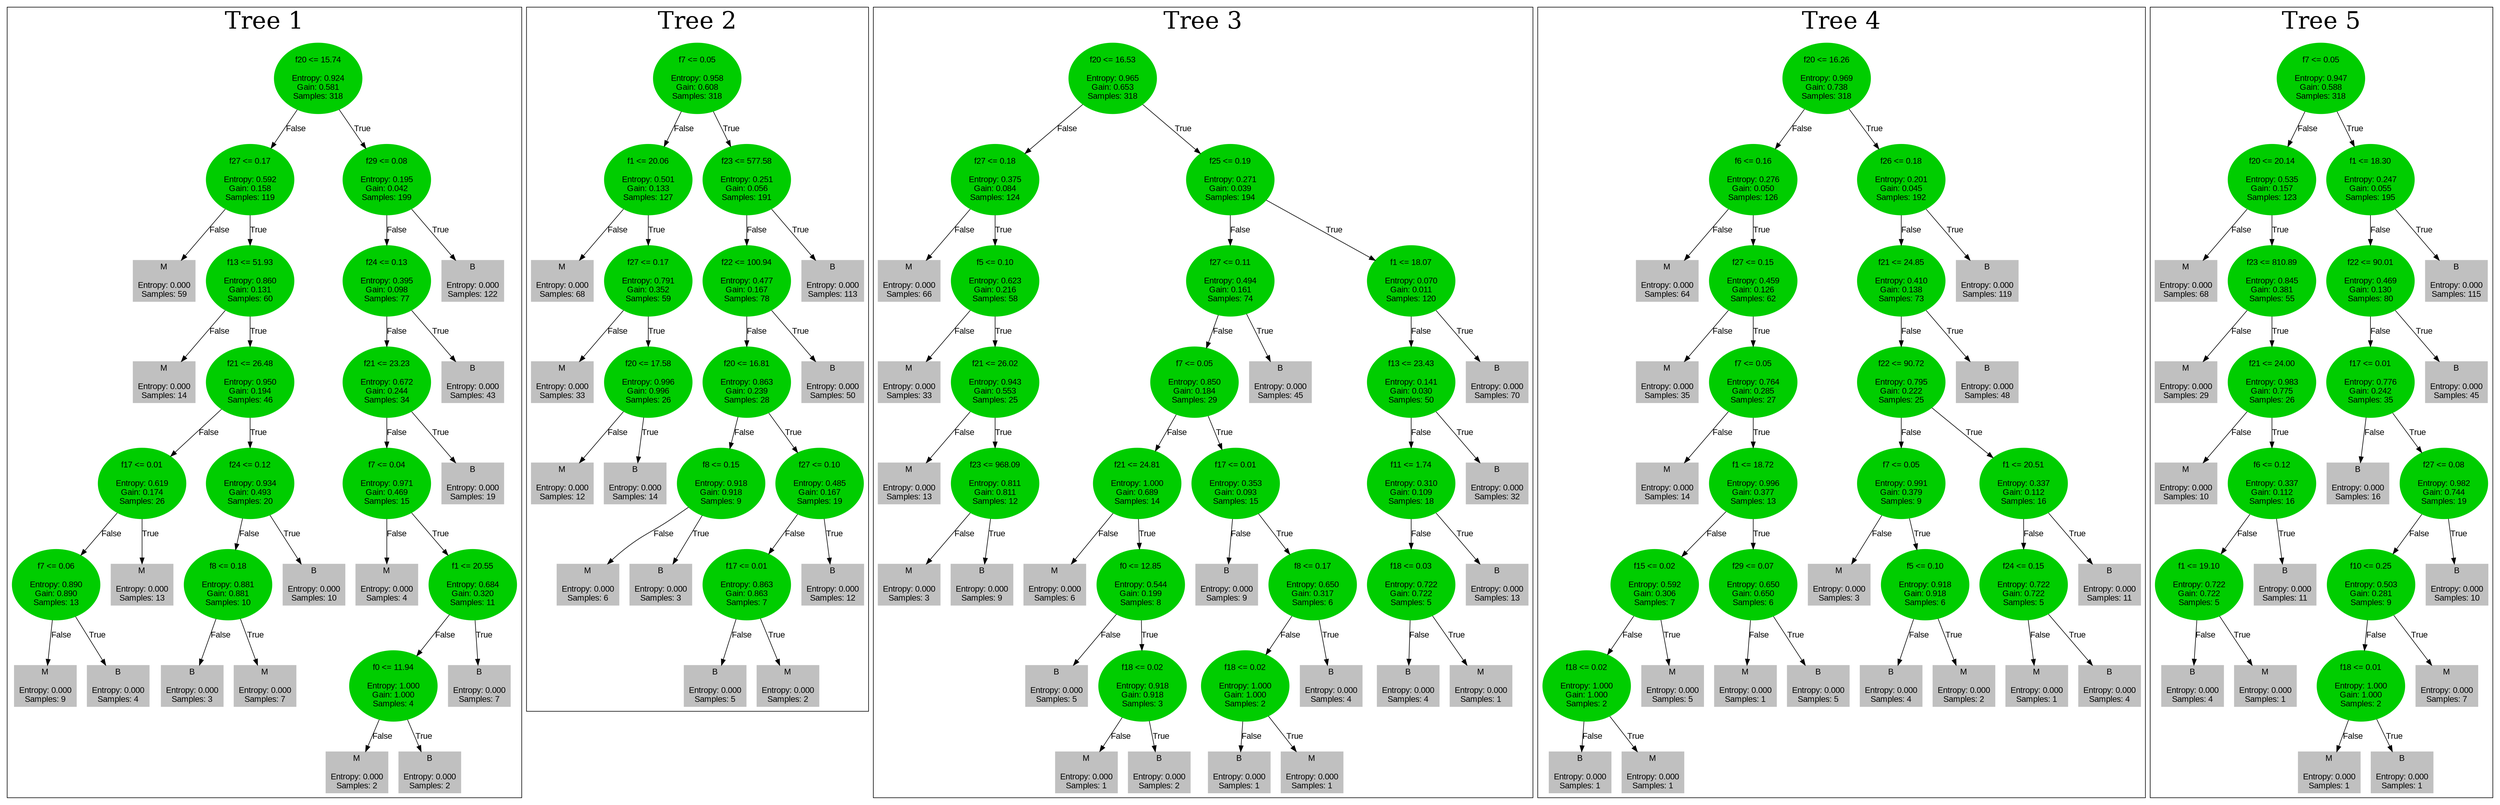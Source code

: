 digraph RandomForest {
	graph [fontsize=40]
	node [fontname=Arial style=filled]
	edge [fontname=Arial]
	subgraph cluster_1 {
		140199499656328 [label="f20 <= 15.74

Entropy: 0.924
Gain: 0.581
Samples: 318" color=green3 shape=ellipse]
		140199499656328 -> 140199625463848 [label=False]
		140199499656328 -> 140199499364168 [label=True]
		140199625463848 [label="f27 <= 0.17

Entropy: 0.592
Gain: 0.158
Samples: 119" color=green3 shape=ellipse]
		140199625463848 -> 140199499363888 [label=False]
		140199625463848 -> 140199499364056 [label=True]
		140199499364168 [label="f29 <= 0.08

Entropy: 0.195
Gain: 0.042
Samples: 199" color=green3 shape=ellipse]
		140199499364168 -> 140199499366016 [label=False]
		140199499364168 -> 140199499472792 [label=True]
		140199499363888 [label="M

Entropy: 0.000
Samples: 59" color=gray shape=box]
		140199499364056 [label="f13 <= 51.93

Entropy: 0.860
Gain: 0.131
Samples: 60" color=green3 shape=ellipse]
		140199499364056 -> 140199499365960 [label=False]
		140199499364056 -> 140199499366128 [label=True]
		140199499366016 [label="f24 <= 0.13

Entropy: 0.395
Gain: 0.098
Samples: 77" color=green3 shape=ellipse]
		140199499366016 -> 140199499472624 [label=False]
		140199499366016 -> 140199499470664 [label=True]
		140199499472792 [label="B

Entropy: 0.000
Samples: 122" color=gray shape=box]
		140199499365960 [label="M

Entropy: 0.000
Samples: 14" color=gray shape=box]
		140199499366128 [label="f21 <= 26.48

Entropy: 0.950
Gain: 0.194
Samples: 46" color=green3 shape=ellipse]
		140199499366128 -> 140199499470440 [label=False]
		140199499366128 -> 140199499472568 [label=True]
		140199499472624 [label="f21 <= 23.23

Entropy: 0.672
Gain: 0.244
Samples: 34" color=green3 shape=ellipse]
		140199499472624 -> 140199499470888 [label=False]
		140199499472624 -> 140199499045296 [label=True]
		140199499470664 [label="B

Entropy: 0.000
Samples: 43" color=gray shape=box]
		140199499470440 [label="f17 <= 0.01

Entropy: 0.619
Gain: 0.174
Samples: 26" color=green3 shape=ellipse]
		140199499470440 -> 140199499472288 [label=False]
		140199499470440 -> 140199499044344 [label=True]
		140199499472568 [label="f24 <= 0.12

Entropy: 0.934
Gain: 0.493
Samples: 20" color=green3 shape=ellipse]
		140199499472568 -> 140199499044400 [label=False]
		140199499472568 -> 140199499046192 [label=True]
		140199499470888 [label="f7 <= 0.04

Entropy: 0.971
Gain: 0.469
Samples: 15" color=green3 shape=ellipse]
		140199499470888 -> 140199499045576 [label=False]
		140199499470888 -> 140199499045408 [label=True]
		140199499045296 [label="B

Entropy: 0.000
Samples: 19" color=gray shape=box]
		140199499472288 [label="f7 <= 0.06

Entropy: 0.890
Gain: 0.890
Samples: 13" color=green3 shape=ellipse]
		140199499472288 -> 140199499044064 [label=False]
		140199499472288 -> 140199499044232 [label=True]
		140199499044344 [label="M

Entropy: 0.000
Samples: 13" color=gray shape=box]
		140199499044400 [label="f8 <= 0.18

Entropy: 0.881
Gain: 0.881
Samples: 10" color=green3 shape=ellipse]
		140199499044400 -> 140199499045912 [label=False]
		140199499044400 -> 140199499046080 [label=True]
		140199499046192 [label="B

Entropy: 0.000
Samples: 10" color=gray shape=box]
		140199499045576 [label="M

Entropy: 0.000
Samples: 4" color=gray shape=box]
		140199499045408 [label="f1 <= 20.55

Entropy: 0.684
Gain: 0.320
Samples: 11" color=green3 shape=ellipse]
		140199499045408 -> 140199499046528 [label=False]
		140199499045408 -> 140199499175584 [label=True]
		140199499044064 [label="M

Entropy: 0.000
Samples: 9" color=gray shape=box]
		140199499044232 [label="B

Entropy: 0.000
Samples: 4" color=gray shape=box]
		140199499045912 [label="B

Entropy: 0.000
Samples: 3" color=gray shape=box]
		140199499046080 [label="M

Entropy: 0.000
Samples: 7" color=gray shape=box]
		140199499046528 [label="f0 <= 11.94

Entropy: 1.000
Gain: 1.000
Samples: 4" color=green3 shape=ellipse]
		140199499046528 -> 140199499175304 [label=False]
		140199499046528 -> 140199499175472 [label=True]
		140199499175584 [label="B

Entropy: 0.000
Samples: 7" color=gray shape=box]
		140199499175304 [label="M

Entropy: 0.000
Samples: 2" color=gray shape=box]
		140199499175472 [label="B

Entropy: 0.000
Samples: 2" color=gray shape=box]
		label="Tree 1"
	}
	subgraph cluster_2 {
		140199499365120 [label="f7 <= 0.05

Entropy: 0.958
Gain: 0.608
Samples: 318" color=green3 shape=ellipse]
		140199499365120 -> 140199499365288 [label=False]
		140199499365120 -> 140199499364448 [label=True]
		140199499365288 [label="f1 <= 20.06

Entropy: 0.501
Gain: 0.133
Samples: 127" color=green3 shape=ellipse]
		140199499365288 -> 140199499365400 [label=False]
		140199499365288 -> 140199499363440 [label=True]
		140199499364448 [label="f23 <= 577.58

Entropy: 0.251
Gain: 0.056
Samples: 191" color=green3 shape=ellipse]
		140199499364448 -> 140199499472456 [label=False]
		140199499364448 -> 140199499471952 [label=True]
		140199499365400 [label="M

Entropy: 0.000
Samples: 68" color=gray shape=box]
		140199499363440 [label="f27 <= 0.17

Entropy: 0.791
Gain: 0.352
Samples: 59" color=green3 shape=ellipse]
		140199499363440 -> 140199499471728 [label=False]
		140199499363440 -> 140199499471896 [label=True]
		140199499472456 [label="f22 <= 100.94

Entropy: 0.477
Gain: 0.167
Samples: 78" color=green3 shape=ellipse]
		140199499472456 -> 140199499470608 [label=False]
		140199499472456 -> 140199499043056 [label=True]
		140199499471952 [label="B

Entropy: 0.000
Samples: 113" color=gray shape=box]
		140199499471728 [label="M

Entropy: 0.000
Samples: 33" color=gray shape=box]
		140199499471896 [label="f20 <= 17.58

Entropy: 0.996
Gain: 0.996
Samples: 26" color=green3 shape=ellipse]
		140199499471896 -> 140199499046136 [label=False]
		140199499471896 -> 140199499044008 [label=True]
		140199499470608 [label="f20 <= 16.81

Entropy: 0.863
Gain: 0.239
Samples: 28" color=green3 shape=ellipse]
		140199499470608 -> 140199499045184 [label=False]
		140199499470608 -> 140199499174128 [label=True]
		140199499043056 [label="B

Entropy: 0.000
Samples: 50" color=gray shape=box]
		140199499046136 [label="M

Entropy: 0.000
Samples: 12" color=gray shape=box]
		140199499044008 [label="B

Entropy: 0.000
Samples: 14" color=gray shape=box]
		140199499045184 [label="f8 <= 0.15

Entropy: 0.918
Gain: 0.918
Samples: 9" color=green3 shape=ellipse]
		140199499045184 -> 140199499174912 [label=False]
		140199499045184 -> 140199499174520 [label=True]
		140199499174128 [label="f27 <= 0.10

Entropy: 0.485
Gain: 0.167
Samples: 19" color=green3 shape=ellipse]
		140199499174128 -> 140199499176480 [label=False]
		140199499174128 -> 140199499231864 [label=True]
		140199499174912 [label="M

Entropy: 0.000
Samples: 6" color=gray shape=box]
		140199499174520 [label="B

Entropy: 0.000
Samples: 3" color=gray shape=box]
		140199499176480 [label="f17 <= 0.01

Entropy: 0.863
Gain: 0.863
Samples: 7" color=green3 shape=ellipse]
		140199499176480 -> 140199499231304 [label=False]
		140199499176480 -> 140199499231416 [label=True]
		140199499231864 [label="B

Entropy: 0.000
Samples: 12" color=gray shape=box]
		140199499231304 [label="B

Entropy: 0.000
Samples: 5" color=gray shape=box]
		140199499231416 [label="M

Entropy: 0.000
Samples: 2" color=gray shape=box]
		label="Tree 2"
	}
	subgraph cluster_3 {
		140199499363664 [label="f20 <= 16.53

Entropy: 0.965
Gain: 0.653
Samples: 318" color=green3 shape=ellipse]
		140199499363664 -> 140199499365680 [label=False]
		140199499363664 -> 140199499470832 [label=True]
		140199499365680 [label="f27 <= 0.18

Entropy: 0.375
Gain: 0.084
Samples: 124" color=green3 shape=ellipse]
		140199499365680 -> 140199499472064 [label=False]
		140199499365680 -> 140199499469432 [label=True]
		140199499470832 [label="f25 <= 0.19

Entropy: 0.271
Gain: 0.039
Samples: 194" color=green3 shape=ellipse]
		140199499470832 -> 140199499046304 [label=False]
		140199499470832 -> 140199499043784 [label=True]
		140199499472064 [label="M

Entropy: 0.000
Samples: 66" color=gray shape=box]
		140199499469432 [label="f5 <= 0.10

Entropy: 0.623
Gain: 0.216
Samples: 58" color=green3 shape=ellipse]
		140199499469432 -> 140199499046248 [label=False]
		140199499469432 -> 140199499046360 [label=True]
		140199499046304 [label="f27 <= 0.11

Entropy: 0.494
Gain: 0.161
Samples: 74" color=green3 shape=ellipse]
		140199499046304 -> 140199499045856 [label=False]
		140199499046304 -> 140199499175136 [label=True]
		140199499043784 [label="f1 <= 18.07

Entropy: 0.070
Gain: 0.011
Samples: 120" color=green3 shape=ellipse]
		140199499043784 -> 140199499176648 [label=False]
		140199499043784 -> 140199499177432 [label=True]
		140199499046248 [label="M

Entropy: 0.000
Samples: 33" color=gray shape=box]
		140199499046360 [label="f21 <= 26.02

Entropy: 0.943
Gain: 0.553
Samples: 25" color=green3 shape=ellipse]
		140199499046360 -> 140199499043392 [label=False]
		140199499046360 -> 140199499046864 [label=True]
		140199499045856 [label="f7 <= 0.05

Entropy: 0.850
Gain: 0.184
Samples: 29" color=green3 shape=ellipse]
		140199499045856 -> 140199499176200 [label=False]
		140199499045856 -> 140199499176872 [label=True]
		140199499175136 [label="B

Entropy: 0.000
Samples: 45" color=gray shape=box]
		140199499176648 [label="f13 <= 23.43

Entropy: 0.141
Gain: 0.030
Samples: 50" color=green3 shape=ellipse]
		140199499176648 -> 140199499176144 [label=False]
		140199499176648 -> 140199499232032 [label=True]
		140199499177432 [label="B

Entropy: 0.000
Samples: 70" color=gray shape=box]
		140199499043392 [label="M

Entropy: 0.000
Samples: 13" color=gray shape=box]
		140199499046864 [label="f23 <= 968.09

Entropy: 0.811
Gain: 0.811
Samples: 12" color=green3 shape=ellipse]
		140199499046864 -> 140199499174296 [label=False]
		140199499046864 -> 140199499174856 [label=True]
		140199499176200 [label="f21 <= 24.81

Entropy: 1.000
Gain: 0.689
Samples: 14" color=green3 shape=ellipse]
		140199499176200 -> 140199499174072 [label=False]
		140199499176200 -> 140199499176704 [label=True]
		140199499176872 [label="f17 <= 0.01

Entropy: 0.353
Gain: 0.093
Samples: 15" color=green3 shape=ellipse]
		140199499176872 -> 140199499231584 [label=False]
		140199499176872 -> 140199499234776 [label=True]
		140199499176144 [label="f11 <= 1.74

Entropy: 0.310
Gain: 0.109
Samples: 18" color=green3 shape=ellipse]
		140199499176144 -> 140199499233656 [label=False]
		140199499176144 -> 140199499235112 [label=True]
		140199499232032 [label="B

Entropy: 0.000
Samples: 32" color=gray shape=box]
		140199499174296 [label="M

Entropy: 0.000
Samples: 3" color=gray shape=box]
		140199499174856 [label="B

Entropy: 0.000
Samples: 9" color=gray shape=box]
		140199499174072 [label="M

Entropy: 0.000
Samples: 6" color=gray shape=box]
		140199499176704 [label="f0 <= 12.85

Entropy: 0.544
Gain: 0.199
Samples: 8" color=green3 shape=ellipse]
		140199499176704 -> 140199499233152 [label=False]
		140199499176704 -> 140199499233320 [label=True]
		140199499231584 [label="B

Entropy: 0.000
Samples: 9" color=gray shape=box]
		140199499234776 [label="f8 <= 0.17

Entropy: 0.650
Gain: 0.317
Samples: 6" color=green3 shape=ellipse]
		140199499234776 -> 140199499233880 [label=False]
		140199499234776 -> 140199498766152 [label=True]
		140199499233656 [label="f18 <= 0.03

Entropy: 0.722
Gain: 0.722
Samples: 5" color=green3 shape=ellipse]
		140199499233656 -> 140199499233600 [label=False]
		140199499233656 -> 140199498765704 [label=True]
		140199499235112 [label="B

Entropy: 0.000
Samples: 13" color=gray shape=box]
		140199499233152 [label="B

Entropy: 0.000
Samples: 5" color=gray shape=box]
		140199499233320 [label="f18 <= 0.02

Entropy: 0.918
Gain: 0.918
Samples: 3" color=green3 shape=ellipse]
		140199499233320 -> 140199499235000 [label=False]
		140199499233320 -> 140199499233712 [label=True]
		140199499233880 [label="f18 <= 0.02

Entropy: 1.000
Gain: 1.000
Samples: 2" color=green3 shape=ellipse]
		140199499233880 -> 140199498765872 [label=False]
		140199499233880 -> 140199498766040 [label=True]
		140199498766152 [label="B

Entropy: 0.000
Samples: 4" color=gray shape=box]
		140199499233600 [label="B

Entropy: 0.000
Samples: 4" color=gray shape=box]
		140199498765704 [label="M

Entropy: 0.000
Samples: 1" color=gray shape=box]
		140199499235000 [label="M

Entropy: 0.000
Samples: 1" color=gray shape=box]
		140199499233712 [label="B

Entropy: 0.000
Samples: 2" color=gray shape=box]
		140199498765872 [label="B

Entropy: 0.000
Samples: 1" color=gray shape=box]
		140199498766040 [label="M

Entropy: 0.000
Samples: 1" color=gray shape=box]
		label="Tree 3"
	}
	subgraph cluster_4 {
		140199499468928 [label="f20 <= 16.26

Entropy: 0.969
Gain: 0.738
Samples: 318" color=green3 shape=ellipse]
		140199499468928 -> 140199499470216 [label=False]
		140199499468928 -> 140199499043280 [label=True]
		140199499470216 [label="f6 <= 0.16

Entropy: 0.276
Gain: 0.050
Samples: 126" color=green3 shape=ellipse]
		140199499470216 -> 140199499045520 [label=False]
		140199499470216 -> 140199499044624 [label=True]
		140199499043280 [label="f26 <= 0.18

Entropy: 0.201
Gain: 0.045
Samples: 192" color=green3 shape=ellipse]
		140199499043280 -> 140199499043224 [label=False]
		140199499043280 -> 140199499174968 [label=True]
		140199499045520 [label="M

Entropy: 0.000
Samples: 64" color=gray shape=box]
		140199499044624 [label="f27 <= 0.15

Entropy: 0.459
Gain: 0.126
Samples: 62" color=green3 shape=ellipse]
		140199499044624 -> 140199499046416 [label=False]
		140199499044624 -> 140199499174184 [label=True]
		140199499043224 [label="f21 <= 24.85

Entropy: 0.410
Gain: 0.138
Samples: 73" color=green3 shape=ellipse]
		140199499043224 -> 140199499177656 [label=False]
		140199499043224 -> 140199499233544 [label=True]
		140199499174968 [label="B

Entropy: 0.000
Samples: 119" color=gray shape=box]
		140199499046416 [label="M

Entropy: 0.000
Samples: 35" color=gray shape=box]
		140199499174184 [label="f7 <= 0.05

Entropy: 0.764
Gain: 0.285
Samples: 27" color=green3 shape=ellipse]
		140199499174184 -> 140199499177264 [label=False]
		140199499174184 -> 140199499177544 [label=True]
		140199499177656 [label="f22 <= 90.72

Entropy: 0.795
Gain: 0.222
Samples: 25" color=green3 shape=ellipse]
		140199499177656 -> 140199499231640 [label=False]
		140199499177656 -> 140199499232928 [label=True]
		140199499233544 [label="B

Entropy: 0.000
Samples: 48" color=gray shape=box]
		140199499177264 [label="M

Entropy: 0.000
Samples: 14" color=gray shape=box]
		140199499177544 [label="f1 <= 18.72

Entropy: 0.996
Gain: 0.377
Samples: 13" color=green3 shape=ellipse]
		140199499177544 -> 140199499233096 [label=False]
		140199499177544 -> 140199499232424 [label=True]
		140199499231640 [label="f7 <= 0.05

Entropy: 0.991
Gain: 0.379
Samples: 9" color=green3 shape=ellipse]
		140199499231640 -> 140199499231360 [label=False]
		140199499231640 -> 140199499232144 [label=True]
		140199499232928 [label="f1 <= 20.51

Entropy: 0.337
Gain: 0.112
Samples: 16" color=green3 shape=ellipse]
		140199499232928 -> 140199498765256 [label=False]
		140199499232928 -> 140199498768280 [label=True]
		140199499233096 [label="f15 <= 0.02

Entropy: 0.592
Gain: 0.306
Samples: 7" color=green3 shape=ellipse]
		140199499233096 -> 140199499231528 [label=False]
		140199499233096 -> 140199498765984 [label=True]
		140199499232424 [label="f29 <= 0.07

Entropy: 0.650
Gain: 0.650
Samples: 6" color=green3 shape=ellipse]
		140199499232424 -> 140199498765928 [label=False]
		140199499232424 -> 140199498764920 [label=True]
		140199499231360 [label="M

Entropy: 0.000
Samples: 3" color=gray shape=box]
		140199499232144 [label="f5 <= 0.10

Entropy: 0.918
Gain: 0.918
Samples: 6" color=green3 shape=ellipse]
		140199499232144 -> 140199498766488 [label=False]
		140199499232144 -> 140199498766656 [label=True]
		140199498765256 [label="f24 <= 0.15

Entropy: 0.722
Gain: 0.722
Samples: 5" color=green3 shape=ellipse]
		140199498765256 -> 140199498768112 [label=False]
		140199498765256 -> 140199498767048 [label=True]
		140199498768280 [label="B

Entropy: 0.000
Samples: 11" color=gray shape=box]
		140199499231528 [label="f18 <= 0.02

Entropy: 1.000
Gain: 1.000
Samples: 2" color=green3 shape=ellipse]
		140199499231528 -> 140199498764696 [label=False]
		140199499231528 -> 140199498764752 [label=True]
		140199498765984 [label="M

Entropy: 0.000
Samples: 5" color=gray shape=box]
		140199498765928 [label="M

Entropy: 0.000
Samples: 1" color=gray shape=box]
		140199498764920 [label="B

Entropy: 0.000
Samples: 5" color=gray shape=box]
		140199498766488 [label="B

Entropy: 0.000
Samples: 4" color=gray shape=box]
		140199498766656 [label="M

Entropy: 0.000
Samples: 2" color=gray shape=box]
		140199498768112 [label="M

Entropy: 0.000
Samples: 1" color=gray shape=box]
		140199498767048 [label="B

Entropy: 0.000
Samples: 4" color=gray shape=box]
		140199498764696 [label="B

Entropy: 0.000
Samples: 1" color=gray shape=box]
		140199498764752 [label="M

Entropy: 0.000
Samples: 1" color=gray shape=box]
		label="Tree 4"
	}
	subgraph cluster_5 {
		140199499044456 [label="f7 <= 0.05

Entropy: 0.947
Gain: 0.588
Samples: 318" color=green3 shape=ellipse]
		140199499044456 -> 140199499044904 [label=False]
		140199499044456 -> 140199499174408 [label=True]
		140199499044904 [label="f20 <= 20.14

Entropy: 0.535
Gain: 0.157
Samples: 123" color=green3 shape=ellipse]
		140199499044904 -> 140199499174744 [label=False]
		140199499044904 -> 140199499175976 [label=True]
		140199499174408 [label="f1 <= 18.30

Entropy: 0.247
Gain: 0.055
Samples: 195" color=green3 shape=ellipse]
		140199499174408 -> 140199499177320 [label=False]
		140199499174408 -> 140199499232704 [label=True]
		140199499174744 [label="M

Entropy: 0.000
Samples: 68" color=gray shape=box]
		140199499175976 [label="f23 <= 810.89

Entropy: 0.845
Gain: 0.381
Samples: 55" color=green3 shape=ellipse]
		140199499175976 -> 140199499173960 [label=False]
		140199499175976 -> 140199499177376 [label=True]
		140199499177320 [label="f22 <= 90.01

Entropy: 0.469
Gain: 0.130
Samples: 80" color=green3 shape=ellipse]
		140199499177320 -> 140199499235056 [label=False]
		140199499177320 -> 140199498767328 [label=True]
		140199499232704 [label="B

Entropy: 0.000
Samples: 115" color=gray shape=box]
		140199499173960 [label="M

Entropy: 0.000
Samples: 29" color=gray shape=box]
		140199499177376 [label="f21 <= 24.00

Entropy: 0.983
Gain: 0.775
Samples: 26" color=green3 shape=ellipse]
		140199499177376 -> 140199499232648 [label=False]
		140199499177376 -> 140199499232256 [label=True]
		140199499235056 [label="f17 <= 0.01

Entropy: 0.776
Gain: 0.242
Samples: 35" color=green3 shape=ellipse]
		140199499235056 -> 140199498766824 [label=False]
		140199499235056 -> 140199498765760 [label=True]
		140199498767328 [label="B

Entropy: 0.000
Samples: 45" color=gray shape=box]
		140199499232648 [label="M

Entropy: 0.000
Samples: 10" color=gray shape=box]
		140199499232256 [label="f6 <= 0.12

Entropy: 0.337
Gain: 0.112
Samples: 16" color=green3 shape=ellipse]
		140199499232256 -> 140199498765200 [label=False]
		140199499232256 -> 140199498766600 [label=True]
		140199498766824 [label="B

Entropy: 0.000
Samples: 16" color=gray shape=box]
		140199498765760 [label="f27 <= 0.08

Entropy: 0.982
Gain: 0.744
Samples: 19" color=green3 shape=ellipse]
		140199498765760 -> 140199498767776 [label=False]
		140199498765760 -> 140199498831688 [label=True]
		140199498765200 [label="f1 <= 19.10

Entropy: 0.722
Gain: 0.722
Samples: 5" color=green3 shape=ellipse]
		140199498765200 -> 140199498764360 [label=False]
		140199498765200 -> 140199498766992 [label=True]
		140199498766600 [label="B

Entropy: 0.000
Samples: 11" color=gray shape=box]
		140199498767776 [label="f10 <= 0.25

Entropy: 0.503
Gain: 0.281
Samples: 9" color=green3 shape=ellipse]
		140199498767776 -> 140199498831408 [label=False]
		140199498767776 -> 140199498833424 [label=True]
		140199498831688 [label="B

Entropy: 0.000
Samples: 10" color=gray shape=box]
		140199498764360 [label="B

Entropy: 0.000
Samples: 4" color=gray shape=box]
		140199498766992 [label="M

Entropy: 0.000
Samples: 1" color=gray shape=box]
		140199498831408 [label="f18 <= 0.01

Entropy: 1.000
Gain: 1.000
Samples: 2" color=green3 shape=ellipse]
		140199498831408 -> 140199498833144 [label=False]
		140199498831408 -> 140199498833312 [label=True]
		140199498833424 [label="M

Entropy: 0.000
Samples: 7" color=gray shape=box]
		140199498833144 [label="M

Entropy: 0.000
Samples: 1" color=gray shape=box]
		140199498833312 [label="B

Entropy: 0.000
Samples: 1" color=gray shape=box]
		label="Tree 5"
	}
}
